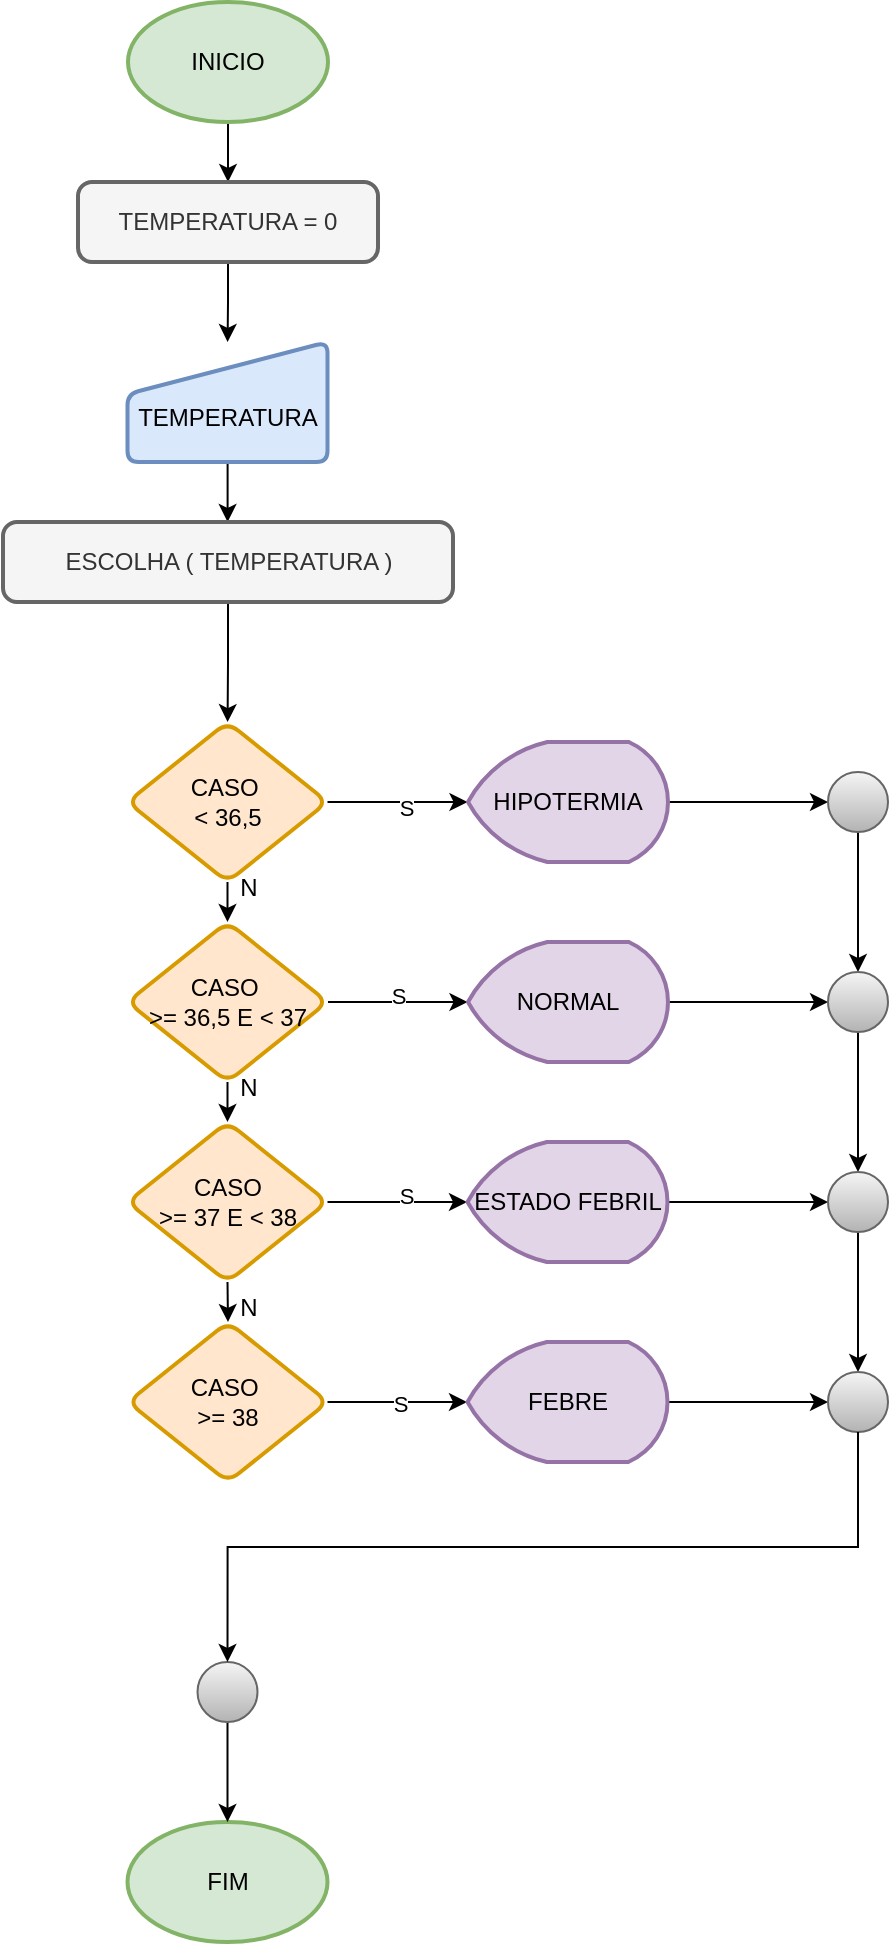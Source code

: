 <mxfile version="26.2.10">
  <diagram id="C5RBs43oDa-KdzZeNtuy" name="Page-1">
    <mxGraphModel dx="1044" dy="562" grid="1" gridSize="10" guides="1" tooltips="1" connect="1" arrows="1" fold="1" page="1" pageScale="1" pageWidth="827" pageHeight="1169" math="0" shadow="0">
      <root>
        <mxCell id="WIyWlLk6GJQsqaUBKTNV-0" />
        <mxCell id="WIyWlLk6GJQsqaUBKTNV-1" parent="WIyWlLk6GJQsqaUBKTNV-0" />
        <mxCell id="9Kl83VQZWumYUlhoefo_-35" value="" style="edgeStyle=orthogonalEdgeStyle;rounded=0;orthogonalLoop=1;jettySize=auto;html=1;" edge="1" parent="WIyWlLk6GJQsqaUBKTNV-1" source="9Kl83VQZWumYUlhoefo_-17" target="9Kl83VQZWumYUlhoefo_-34">
          <mxGeometry relative="1" as="geometry" />
        </mxCell>
        <mxCell id="9Kl83VQZWumYUlhoefo_-17" value="INICIO" style="strokeWidth=2;html=1;shape=mxgraph.flowchart.start_1;whiteSpace=wrap;fillColor=#d5e8d4;strokeColor=#82b366;" vertex="1" parent="WIyWlLk6GJQsqaUBKTNV-1">
          <mxGeometry x="370" y="270" width="100" height="60" as="geometry" />
        </mxCell>
        <mxCell id="9Kl83VQZWumYUlhoefo_-18" value="FIM" style="strokeWidth=2;html=1;shape=mxgraph.flowchart.start_1;whiteSpace=wrap;fillColor=#d5e8d4;strokeColor=#82b366;" vertex="1" parent="WIyWlLk6GJQsqaUBKTNV-1">
          <mxGeometry x="369.75" y="1180" width="100" height="60" as="geometry" />
        </mxCell>
        <mxCell id="9Kl83VQZWumYUlhoefo_-19" value="" style="edgeStyle=orthogonalEdgeStyle;rounded=0;orthogonalLoop=1;jettySize=auto;html=1;" edge="1" parent="WIyWlLk6GJQsqaUBKTNV-1" source="9Kl83VQZWumYUlhoefo_-20">
          <mxGeometry relative="1" as="geometry">
            <mxPoint x="419.8" y="530" as="targetPoint" />
          </mxGeometry>
        </mxCell>
        <mxCell id="9Kl83VQZWumYUlhoefo_-20" value="&lt;div&gt;&lt;br&gt;&lt;/div&gt;&lt;div&gt;TEMPERATURA&lt;/div&gt;" style="html=1;strokeWidth=2;shape=manualInput;whiteSpace=wrap;rounded=1;size=26;arcSize=11;fillColor=#dae8fc;strokeColor=#6c8ebf;" vertex="1" parent="WIyWlLk6GJQsqaUBKTNV-1">
          <mxGeometry x="369.75" y="440" width="100" height="60" as="geometry" />
        </mxCell>
        <mxCell id="9Kl83VQZWumYUlhoefo_-28" value="" style="edgeStyle=orthogonalEdgeStyle;rounded=0;orthogonalLoop=1;jettySize=auto;html=1;" edge="1" parent="WIyWlLk6GJQsqaUBKTNV-1" source="9Kl83VQZWumYUlhoefo_-29" target="9Kl83VQZWumYUlhoefo_-18">
          <mxGeometry relative="1" as="geometry" />
        </mxCell>
        <mxCell id="9Kl83VQZWumYUlhoefo_-29" value="" style="verticalLabelPosition=bottom;verticalAlign=top;html=1;shape=mxgraph.flowchart.on-page_reference;fillColor=#f5f5f5;gradientColor=#b3b3b3;strokeColor=#666666;" vertex="1" parent="WIyWlLk6GJQsqaUBKTNV-1">
          <mxGeometry x="404.75" y="1100" width="30" height="30" as="geometry" />
        </mxCell>
        <mxCell id="9Kl83VQZWumYUlhoefo_-37" value="" style="edgeStyle=orthogonalEdgeStyle;rounded=0;orthogonalLoop=1;jettySize=auto;html=1;" edge="1" parent="WIyWlLk6GJQsqaUBKTNV-1" source="9Kl83VQZWumYUlhoefo_-34" target="9Kl83VQZWumYUlhoefo_-20">
          <mxGeometry relative="1" as="geometry" />
        </mxCell>
        <mxCell id="9Kl83VQZWumYUlhoefo_-34" value="TEMPERATURA = 0" style="rounded=1;whiteSpace=wrap;html=1;absoluteArcSize=1;arcSize=14;strokeWidth=2;fillColor=#f5f5f5;fontColor=#333333;strokeColor=#666666;" vertex="1" parent="WIyWlLk6GJQsqaUBKTNV-1">
          <mxGeometry x="345" y="360" width="150" height="40" as="geometry" />
        </mxCell>
        <mxCell id="9Kl83VQZWumYUlhoefo_-40" value="" style="edgeStyle=orthogonalEdgeStyle;rounded=0;orthogonalLoop=1;jettySize=auto;html=1;" edge="1" parent="WIyWlLk6GJQsqaUBKTNV-1" source="9Kl83VQZWumYUlhoefo_-38" target="9Kl83VQZWumYUlhoefo_-39">
          <mxGeometry relative="1" as="geometry" />
        </mxCell>
        <mxCell id="9Kl83VQZWumYUlhoefo_-38" value="ESCOLHA ( TEMPERATURA )" style="rounded=1;whiteSpace=wrap;html=1;absoluteArcSize=1;arcSize=14;strokeWidth=2;fillColor=#f5f5f5;fontColor=#333333;strokeColor=#666666;" vertex="1" parent="WIyWlLk6GJQsqaUBKTNV-1">
          <mxGeometry x="307.5" y="530" width="225" height="40" as="geometry" />
        </mxCell>
        <mxCell id="9Kl83VQZWumYUlhoefo_-47" style="edgeStyle=orthogonalEdgeStyle;rounded=0;orthogonalLoop=1;jettySize=auto;html=1;exitX=0.5;exitY=1;exitDx=0;exitDy=0;entryX=0.5;entryY=0;entryDx=0;entryDy=0;" edge="1" parent="WIyWlLk6GJQsqaUBKTNV-1" source="9Kl83VQZWumYUlhoefo_-39" target="9Kl83VQZWumYUlhoefo_-41">
          <mxGeometry relative="1" as="geometry" />
        </mxCell>
        <mxCell id="9Kl83VQZWumYUlhoefo_-52" value="" style="edgeStyle=orthogonalEdgeStyle;rounded=0;orthogonalLoop=1;jettySize=auto;html=1;" edge="1" parent="WIyWlLk6GJQsqaUBKTNV-1" source="9Kl83VQZWumYUlhoefo_-39">
          <mxGeometry relative="1" as="geometry">
            <mxPoint x="539.75" y="670" as="targetPoint" />
          </mxGeometry>
        </mxCell>
        <mxCell id="9Kl83VQZWumYUlhoefo_-74" value="S" style="edgeLabel;html=1;align=center;verticalAlign=middle;resizable=0;points=[];" vertex="1" connectable="0" parent="9Kl83VQZWumYUlhoefo_-52">
          <mxGeometry x="0.1" y="-2" relative="1" as="geometry">
            <mxPoint as="offset" />
          </mxGeometry>
        </mxCell>
        <mxCell id="9Kl83VQZWumYUlhoefo_-39" value="CASO&amp;nbsp;&lt;div&gt;&amp;lt; 36,5&lt;/div&gt;" style="rhombus;whiteSpace=wrap;html=1;fillColor=#ffe6cc;strokeColor=#d79b00;rounded=1;absoluteArcSize=1;arcSize=14;strokeWidth=2;" vertex="1" parent="WIyWlLk6GJQsqaUBKTNV-1">
          <mxGeometry x="369.75" y="630" width="100" height="80" as="geometry" />
        </mxCell>
        <mxCell id="9Kl83VQZWumYUlhoefo_-45" style="edgeStyle=orthogonalEdgeStyle;rounded=0;orthogonalLoop=1;jettySize=auto;html=1;exitX=0.5;exitY=1;exitDx=0;exitDy=0;entryX=0.5;entryY=0;entryDx=0;entryDy=0;" edge="1" parent="WIyWlLk6GJQsqaUBKTNV-1" source="9Kl83VQZWumYUlhoefo_-41" target="9Kl83VQZWumYUlhoefo_-43">
          <mxGeometry relative="1" as="geometry" />
        </mxCell>
        <mxCell id="9Kl83VQZWumYUlhoefo_-41" value="CASO&amp;nbsp;&lt;div&gt;&amp;gt;= 36,5 E &amp;lt; 37&lt;/div&gt;" style="rhombus;whiteSpace=wrap;html=1;fillColor=#ffe6cc;strokeColor=#d79b00;rounded=1;absoluteArcSize=1;arcSize=14;strokeWidth=2;" vertex="1" parent="WIyWlLk6GJQsqaUBKTNV-1">
          <mxGeometry x="369.75" y="730" width="100" height="80" as="geometry" />
        </mxCell>
        <mxCell id="9Kl83VQZWumYUlhoefo_-42" value="CASO&amp;nbsp;&lt;div&gt;&amp;gt;= 38&lt;/div&gt;" style="rhombus;whiteSpace=wrap;html=1;fillColor=#ffe6cc;strokeColor=#d79b00;rounded=1;absoluteArcSize=1;arcSize=14;strokeWidth=2;" vertex="1" parent="WIyWlLk6GJQsqaUBKTNV-1">
          <mxGeometry x="370" y="930" width="100" height="80" as="geometry" />
        </mxCell>
        <mxCell id="9Kl83VQZWumYUlhoefo_-46" style="edgeStyle=orthogonalEdgeStyle;rounded=0;orthogonalLoop=1;jettySize=auto;html=1;exitX=0.5;exitY=1;exitDx=0;exitDy=0;entryX=0.5;entryY=0;entryDx=0;entryDy=0;" edge="1" parent="WIyWlLk6GJQsqaUBKTNV-1" source="9Kl83VQZWumYUlhoefo_-43" target="9Kl83VQZWumYUlhoefo_-42">
          <mxGeometry relative="1" as="geometry" />
        </mxCell>
        <mxCell id="9Kl83VQZWumYUlhoefo_-43" value="CASO&lt;div&gt;&amp;gt;= 37 E &amp;lt; 38&lt;/div&gt;" style="rhombus;whiteSpace=wrap;html=1;fillColor=#ffe6cc;strokeColor=#d79b00;rounded=1;absoluteArcSize=1;arcSize=14;strokeWidth=2;" vertex="1" parent="WIyWlLk6GJQsqaUBKTNV-1">
          <mxGeometry x="369.75" y="830" width="100" height="80" as="geometry" />
        </mxCell>
        <mxCell id="9Kl83VQZWumYUlhoefo_-48" value="N" style="text;html=1;align=center;verticalAlign=middle;resizable=0;points=[];autosize=1;strokeColor=none;fillColor=none;" vertex="1" parent="WIyWlLk6GJQsqaUBKTNV-1">
          <mxGeometry x="415" y="698" width="30" height="30" as="geometry" />
        </mxCell>
        <mxCell id="9Kl83VQZWumYUlhoefo_-49" value="N" style="text;html=1;align=center;verticalAlign=middle;resizable=0;points=[];autosize=1;strokeColor=none;fillColor=none;" vertex="1" parent="WIyWlLk6GJQsqaUBKTNV-1">
          <mxGeometry x="415" y="798" width="30" height="30" as="geometry" />
        </mxCell>
        <mxCell id="9Kl83VQZWumYUlhoefo_-50" value="N" style="text;html=1;align=center;verticalAlign=middle;resizable=0;points=[];autosize=1;strokeColor=none;fillColor=none;" vertex="1" parent="WIyWlLk6GJQsqaUBKTNV-1">
          <mxGeometry x="415" y="908" width="30" height="30" as="geometry" />
        </mxCell>
        <mxCell id="9Kl83VQZWumYUlhoefo_-64" value="" style="edgeStyle=orthogonalEdgeStyle;rounded=0;orthogonalLoop=1;jettySize=auto;html=1;" edge="1" parent="WIyWlLk6GJQsqaUBKTNV-1" source="9Kl83VQZWumYUlhoefo_-53" target="9Kl83VQZWumYUlhoefo_-60">
          <mxGeometry relative="1" as="geometry" />
        </mxCell>
        <mxCell id="9Kl83VQZWumYUlhoefo_-53" value="HIPOTERMIA" style="strokeWidth=2;html=1;shape=mxgraph.flowchart.display;whiteSpace=wrap;fillColor=#e1d5e7;strokeColor=#9673a6;" vertex="1" parent="WIyWlLk6GJQsqaUBKTNV-1">
          <mxGeometry x="540" y="640" width="100" height="60" as="geometry" />
        </mxCell>
        <mxCell id="9Kl83VQZWumYUlhoefo_-54" value="" style="edgeStyle=orthogonalEdgeStyle;rounded=0;orthogonalLoop=1;jettySize=auto;html=1;" edge="1" parent="WIyWlLk6GJQsqaUBKTNV-1">
          <mxGeometry relative="1" as="geometry">
            <mxPoint x="470" y="770" as="sourcePoint" />
            <mxPoint x="539.75" y="770" as="targetPoint" />
          </mxGeometry>
        </mxCell>
        <mxCell id="9Kl83VQZWumYUlhoefo_-75" value="S" style="edgeLabel;html=1;align=center;verticalAlign=middle;resizable=0;points=[];" vertex="1" connectable="0" parent="9Kl83VQZWumYUlhoefo_-54">
          <mxGeometry x="0.004" y="3" relative="1" as="geometry">
            <mxPoint as="offset" />
          </mxGeometry>
        </mxCell>
        <mxCell id="9Kl83VQZWumYUlhoefo_-68" value="" style="edgeStyle=orthogonalEdgeStyle;rounded=0;orthogonalLoop=1;jettySize=auto;html=1;" edge="1" parent="WIyWlLk6GJQsqaUBKTNV-1" source="9Kl83VQZWumYUlhoefo_-55" target="9Kl83VQZWumYUlhoefo_-61">
          <mxGeometry relative="1" as="geometry" />
        </mxCell>
        <mxCell id="9Kl83VQZWumYUlhoefo_-55" value="NORMAL" style="strokeWidth=2;html=1;shape=mxgraph.flowchart.display;whiteSpace=wrap;fillColor=#e1d5e7;strokeColor=#9673a6;" vertex="1" parent="WIyWlLk6GJQsqaUBKTNV-1">
          <mxGeometry x="540" y="740" width="100" height="60" as="geometry" />
        </mxCell>
        <mxCell id="9Kl83VQZWumYUlhoefo_-56" value="" style="edgeStyle=orthogonalEdgeStyle;rounded=0;orthogonalLoop=1;jettySize=auto;html=1;" edge="1" parent="WIyWlLk6GJQsqaUBKTNV-1">
          <mxGeometry relative="1" as="geometry">
            <mxPoint x="469.75" y="870" as="sourcePoint" />
            <mxPoint x="539.5" y="870" as="targetPoint" />
          </mxGeometry>
        </mxCell>
        <mxCell id="9Kl83VQZWumYUlhoefo_-76" value="S" style="edgeLabel;html=1;align=center;verticalAlign=middle;resizable=0;points=[];" vertex="1" connectable="0" parent="9Kl83VQZWumYUlhoefo_-56">
          <mxGeometry x="0.125" y="3" relative="1" as="geometry">
            <mxPoint as="offset" />
          </mxGeometry>
        </mxCell>
        <mxCell id="9Kl83VQZWumYUlhoefo_-69" value="" style="edgeStyle=orthogonalEdgeStyle;rounded=0;orthogonalLoop=1;jettySize=auto;html=1;" edge="1" parent="WIyWlLk6GJQsqaUBKTNV-1" source="9Kl83VQZWumYUlhoefo_-57" target="9Kl83VQZWumYUlhoefo_-62">
          <mxGeometry relative="1" as="geometry" />
        </mxCell>
        <mxCell id="9Kl83VQZWumYUlhoefo_-57" value="ESTADO FEBRIL" style="strokeWidth=2;html=1;shape=mxgraph.flowchart.display;whiteSpace=wrap;fillColor=#e1d5e7;strokeColor=#9673a6;" vertex="1" parent="WIyWlLk6GJQsqaUBKTNV-1">
          <mxGeometry x="539.75" y="840" width="100" height="60" as="geometry" />
        </mxCell>
        <mxCell id="9Kl83VQZWumYUlhoefo_-58" value="" style="edgeStyle=orthogonalEdgeStyle;rounded=0;orthogonalLoop=1;jettySize=auto;html=1;" edge="1" parent="WIyWlLk6GJQsqaUBKTNV-1">
          <mxGeometry relative="1" as="geometry">
            <mxPoint x="469.75" y="970" as="sourcePoint" />
            <mxPoint x="539.5" y="970" as="targetPoint" />
          </mxGeometry>
        </mxCell>
        <mxCell id="9Kl83VQZWumYUlhoefo_-77" value="S" style="edgeLabel;html=1;align=center;verticalAlign=middle;resizable=0;points=[];" vertex="1" connectable="0" parent="9Kl83VQZWumYUlhoefo_-58">
          <mxGeometry x="0.011" y="-1" relative="1" as="geometry">
            <mxPoint as="offset" />
          </mxGeometry>
        </mxCell>
        <mxCell id="9Kl83VQZWumYUlhoefo_-70" value="" style="edgeStyle=orthogonalEdgeStyle;rounded=0;orthogonalLoop=1;jettySize=auto;html=1;" edge="1" parent="WIyWlLk6GJQsqaUBKTNV-1" source="9Kl83VQZWumYUlhoefo_-59" target="9Kl83VQZWumYUlhoefo_-63">
          <mxGeometry relative="1" as="geometry" />
        </mxCell>
        <mxCell id="9Kl83VQZWumYUlhoefo_-59" value="FEBRE" style="strokeWidth=2;html=1;shape=mxgraph.flowchart.display;whiteSpace=wrap;fillColor=#e1d5e7;strokeColor=#9673a6;" vertex="1" parent="WIyWlLk6GJQsqaUBKTNV-1">
          <mxGeometry x="539.75" y="940" width="100" height="60" as="geometry" />
        </mxCell>
        <mxCell id="9Kl83VQZWumYUlhoefo_-65" value="" style="edgeStyle=orthogonalEdgeStyle;rounded=0;orthogonalLoop=1;jettySize=auto;html=1;" edge="1" parent="WIyWlLk6GJQsqaUBKTNV-1" source="9Kl83VQZWumYUlhoefo_-60" target="9Kl83VQZWumYUlhoefo_-61">
          <mxGeometry relative="1" as="geometry" />
        </mxCell>
        <mxCell id="9Kl83VQZWumYUlhoefo_-60" value="" style="verticalLabelPosition=bottom;verticalAlign=top;html=1;shape=mxgraph.flowchart.on-page_reference;fillColor=#f5f5f5;gradientColor=#b3b3b3;strokeColor=#666666;" vertex="1" parent="WIyWlLk6GJQsqaUBKTNV-1">
          <mxGeometry x="720" y="655" width="30" height="30" as="geometry" />
        </mxCell>
        <mxCell id="9Kl83VQZWumYUlhoefo_-66" value="" style="edgeStyle=orthogonalEdgeStyle;rounded=0;orthogonalLoop=1;jettySize=auto;html=1;" edge="1" parent="WIyWlLk6GJQsqaUBKTNV-1" source="9Kl83VQZWumYUlhoefo_-61" target="9Kl83VQZWumYUlhoefo_-62">
          <mxGeometry relative="1" as="geometry" />
        </mxCell>
        <mxCell id="9Kl83VQZWumYUlhoefo_-61" value="" style="verticalLabelPosition=bottom;verticalAlign=top;html=1;shape=mxgraph.flowchart.on-page_reference;fillColor=#f5f5f5;gradientColor=#b3b3b3;strokeColor=#666666;" vertex="1" parent="WIyWlLk6GJQsqaUBKTNV-1">
          <mxGeometry x="720" y="755" width="30" height="30" as="geometry" />
        </mxCell>
        <mxCell id="9Kl83VQZWumYUlhoefo_-67" value="" style="edgeStyle=orthogonalEdgeStyle;rounded=0;orthogonalLoop=1;jettySize=auto;html=1;" edge="1" parent="WIyWlLk6GJQsqaUBKTNV-1" source="9Kl83VQZWumYUlhoefo_-62" target="9Kl83VQZWumYUlhoefo_-63">
          <mxGeometry relative="1" as="geometry" />
        </mxCell>
        <mxCell id="9Kl83VQZWumYUlhoefo_-62" value="" style="verticalLabelPosition=bottom;verticalAlign=top;html=1;shape=mxgraph.flowchart.on-page_reference;fillColor=#f5f5f5;gradientColor=#b3b3b3;strokeColor=#666666;" vertex="1" parent="WIyWlLk6GJQsqaUBKTNV-1">
          <mxGeometry x="720" y="855" width="30" height="30" as="geometry" />
        </mxCell>
        <mxCell id="9Kl83VQZWumYUlhoefo_-63" value="" style="verticalLabelPosition=bottom;verticalAlign=top;html=1;shape=mxgraph.flowchart.on-page_reference;fillColor=#f5f5f5;gradientColor=#b3b3b3;strokeColor=#666666;" vertex="1" parent="WIyWlLk6GJQsqaUBKTNV-1">
          <mxGeometry x="720" y="955" width="30" height="30" as="geometry" />
        </mxCell>
        <mxCell id="9Kl83VQZWumYUlhoefo_-71" style="edgeStyle=orthogonalEdgeStyle;rounded=0;orthogonalLoop=1;jettySize=auto;html=1;exitX=0.5;exitY=1;exitDx=0;exitDy=0;exitPerimeter=0;entryX=0.5;entryY=0;entryDx=0;entryDy=0;entryPerimeter=0;" edge="1" parent="WIyWlLk6GJQsqaUBKTNV-1" source="9Kl83VQZWumYUlhoefo_-63" target="9Kl83VQZWumYUlhoefo_-29">
          <mxGeometry relative="1" as="geometry" />
        </mxCell>
      </root>
    </mxGraphModel>
  </diagram>
</mxfile>
